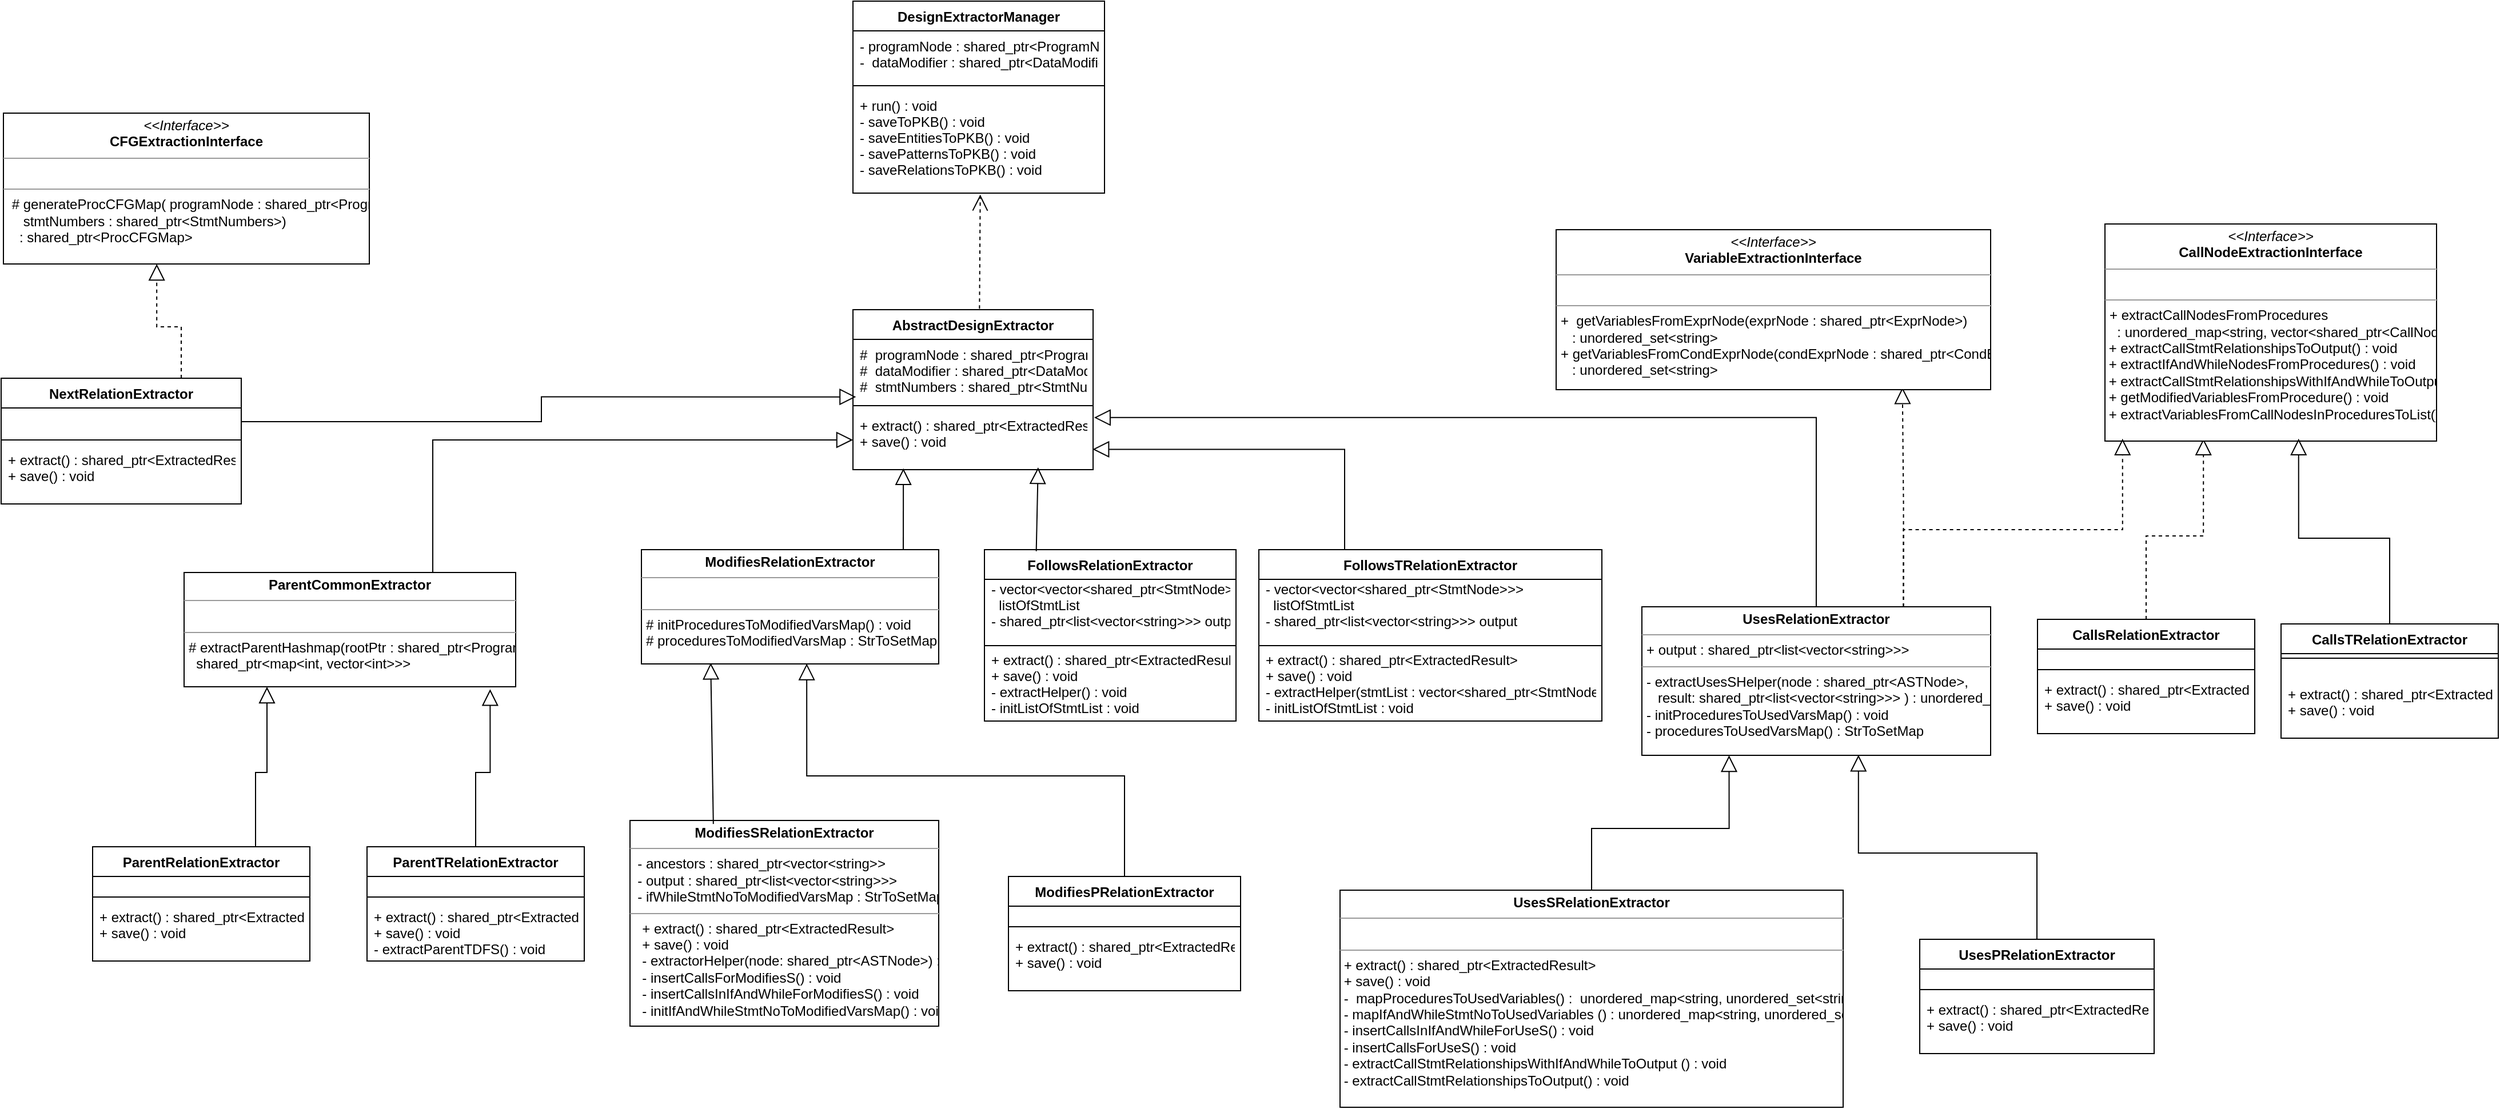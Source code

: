 <mxfile version="20.5.1" type="github">
  <diagram id="RCf9d5CUsMZ9T4uLRsl_" name="Page-1">
    <mxGraphModel dx="2426" dy="885" grid="0" gridSize="10" guides="1" tooltips="1" connect="1" arrows="1" fold="1" page="1" pageScale="1" pageWidth="2339" pageHeight="3300" math="0" shadow="0">
      <root>
        <mxCell id="0" />
        <mxCell id="1" parent="0" />
        <mxCell id="GKFBhkDiTDTHRFN160G9-5" value="DesignExtractorManager&#xa;" style="swimlane;fontStyle=1;align=center;verticalAlign=top;childLayout=stackLayout;horizontal=1;startSize=26;horizontalStack=0;resizeParent=1;resizeParentMax=0;resizeLast=0;collapsible=1;marginBottom=0;" parent="1" vertex="1">
          <mxGeometry x="855" y="140" width="220" height="168" as="geometry" />
        </mxCell>
        <mxCell id="GKFBhkDiTDTHRFN160G9-6" value="- programNode : shared_ptr&lt;ProgramNode&gt;&#xa;-  dataModifier : shared_ptr&lt;DataModifier&gt;" style="text;strokeColor=none;fillColor=none;align=left;verticalAlign=top;spacingLeft=4;spacingRight=4;overflow=hidden;rotatable=0;points=[[0,0.5],[1,0.5]];portConstraint=eastwest;" parent="GKFBhkDiTDTHRFN160G9-5" vertex="1">
          <mxGeometry y="26" width="220" height="44" as="geometry" />
        </mxCell>
        <mxCell id="GKFBhkDiTDTHRFN160G9-7" value="" style="line;strokeWidth=1;fillColor=none;align=left;verticalAlign=middle;spacingTop=-1;spacingLeft=3;spacingRight=3;rotatable=0;labelPosition=right;points=[];portConstraint=eastwest;strokeColor=inherit;" parent="GKFBhkDiTDTHRFN160G9-5" vertex="1">
          <mxGeometry y="70" width="220" height="8" as="geometry" />
        </mxCell>
        <mxCell id="GKFBhkDiTDTHRFN160G9-8" value="+ run() : void&#xa;- saveToPKB() : void&#xa;- saveEntitiesToPKB() : void&#xa;- savePatternsToPKB() : void&#xa;- saveRelationsToPKB() : void&#xa;" style="text;strokeColor=none;fillColor=none;align=left;verticalAlign=top;spacingLeft=4;spacingRight=4;overflow=hidden;rotatable=0;points=[[0,0.5],[1,0.5]];portConstraint=eastwest;" parent="GKFBhkDiTDTHRFN160G9-5" vertex="1">
          <mxGeometry y="78" width="220" height="90" as="geometry" />
        </mxCell>
        <mxCell id="GKFBhkDiTDTHRFN160G9-9" value="AbstractDesignExtractor" style="swimlane;fontStyle=1;align=center;verticalAlign=top;childLayout=stackLayout;horizontal=1;startSize=26;horizontalStack=0;resizeParent=1;resizeParentMax=0;resizeLast=0;collapsible=1;marginBottom=0;" parent="1" vertex="1">
          <mxGeometry x="855" y="410" width="210" height="140" as="geometry" />
        </mxCell>
        <mxCell id="GKFBhkDiTDTHRFN160G9-10" value="#  programNode : shared_ptr&lt;ProgramNode&gt;&#xa;#  dataModifier : shared_ptr&lt;DataModifier&gt;&#xa;#  stmtNumbers : shared_ptr&lt;StmtNumbers&gt;&#xa;&#xa; " style="text;strokeColor=none;fillColor=none;align=left;verticalAlign=top;spacingLeft=4;spacingRight=4;overflow=hidden;rotatable=0;points=[[0,0.5],[1,0.5]];portConstraint=eastwest;" parent="GKFBhkDiTDTHRFN160G9-9" vertex="1">
          <mxGeometry y="26" width="210" height="54" as="geometry" />
        </mxCell>
        <mxCell id="GKFBhkDiTDTHRFN160G9-11" value="" style="line;strokeWidth=1;fillColor=none;align=left;verticalAlign=middle;spacingTop=-1;spacingLeft=3;spacingRight=3;rotatable=0;labelPosition=right;points=[];portConstraint=eastwest;strokeColor=inherit;" parent="GKFBhkDiTDTHRFN160G9-9" vertex="1">
          <mxGeometry y="80" width="210" height="8" as="geometry" />
        </mxCell>
        <mxCell id="GKFBhkDiTDTHRFN160G9-12" value="+ extract() : shared_ptr&lt;ExtractedResult&gt;&#xa;+ save() : void&#xa;" style="text;strokeColor=none;fillColor=none;align=left;verticalAlign=top;spacingLeft=4;spacingRight=4;overflow=hidden;rotatable=0;points=[[0,0.5],[1,0.5]];portConstraint=eastwest;" parent="GKFBhkDiTDTHRFN160G9-9" vertex="1">
          <mxGeometry y="88" width="210" height="52" as="geometry" />
        </mxCell>
        <mxCell id="SkPulRb8pB89vCI3LF6e-110" style="edgeStyle=orthogonalEdgeStyle;rounded=0;orthogonalLoop=1;jettySize=auto;html=1;exitX=0.5;exitY=0;exitDx=0;exitDy=0;entryX=0.297;entryY=0.989;entryDx=0;entryDy=0;entryPerimeter=0;strokeWidth=1;endArrow=block;endFill=0;endSize=12;dashed=1;" edge="1" parent="1" source="GKFBhkDiTDTHRFN160G9-13" target="GKFBhkDiTDTHRFN160G9-18">
          <mxGeometry relative="1" as="geometry" />
        </mxCell>
        <mxCell id="GKFBhkDiTDTHRFN160G9-13" value="CallsRelationExtractor" style="swimlane;fontStyle=1;align=center;verticalAlign=top;childLayout=stackLayout;horizontal=1;startSize=26;horizontalStack=0;resizeParent=1;resizeParentMax=0;resizeLast=0;collapsible=1;marginBottom=0;" parent="1" vertex="1">
          <mxGeometry x="1891" y="681" width="190" height="100" as="geometry" />
        </mxCell>
        <mxCell id="GKFBhkDiTDTHRFN160G9-14" value="&#xa; " style="text;strokeColor=none;fillColor=none;align=left;verticalAlign=top;spacingLeft=4;spacingRight=4;overflow=hidden;rotatable=0;points=[[0,0.5],[1,0.5]];portConstraint=eastwest;" parent="GKFBhkDiTDTHRFN160G9-13" vertex="1">
          <mxGeometry y="26" width="190" height="14" as="geometry" />
        </mxCell>
        <mxCell id="GKFBhkDiTDTHRFN160G9-15" value="" style="line;strokeWidth=1;fillColor=none;align=left;verticalAlign=middle;spacingTop=-1;spacingLeft=3;spacingRight=3;rotatable=0;labelPosition=right;points=[];portConstraint=eastwest;strokeColor=inherit;" parent="GKFBhkDiTDTHRFN160G9-13" vertex="1">
          <mxGeometry y="40" width="190" height="8" as="geometry" />
        </mxCell>
        <mxCell id="GKFBhkDiTDTHRFN160G9-16" value="+ extract() : shared_ptr&lt;ExtractedResult&gt;&#xa;+ save() : void" style="text;strokeColor=none;fillColor=none;align=left;verticalAlign=top;spacingLeft=4;spacingRight=4;overflow=hidden;rotatable=0;points=[[0,0.5],[1,0.5]];portConstraint=eastwest;" parent="GKFBhkDiTDTHRFN160G9-13" vertex="1">
          <mxGeometry y="48" width="190" height="52" as="geometry" />
        </mxCell>
        <mxCell id="GKFBhkDiTDTHRFN160G9-18" value="&lt;p style=&quot;margin:0px;margin-top:4px;text-align:center;&quot;&gt;&lt;i&gt;&amp;lt;&amp;lt;Interface&amp;gt;&amp;gt;&lt;/i&gt;&lt;br&gt;&lt;b&gt;CallNodeExtractionInterface&lt;/b&gt;&lt;br&gt;&lt;/p&gt;&lt;hr size=&quot;1&quot;&gt;&lt;p style=&quot;margin:0px;margin-left:4px;&quot;&gt;&lt;br&gt;&lt;/p&gt;&lt;hr size=&quot;1&quot;&gt;&lt;p style=&quot;margin:0px;margin-left:4px;&quot;&gt;+ extractCallNodesFromProcedures &lt;br&gt;&lt;/p&gt;&lt;p style=&quot;margin:0px;margin-left:4px;&quot;&gt;&amp;nbsp; : unordered_map&amp;lt;string, vector&amp;lt;shared_ptr&amp;lt;CallNode&amp;gt;&amp;gt;&amp;gt;&lt;br&gt;&lt;/p&gt;&lt;div&gt;&amp;nbsp;+ extractCallStmtRelationshipsToOutput() : void&lt;br&gt;&lt;/div&gt;&lt;div&gt;&amp;nbsp;+ extractIfAndWhileNodesFromProcedures() : void &lt;/div&gt;&lt;div&gt;&amp;nbsp;+ extractCallStmtRelationshipsWithIfAndWhileToOutput() : void&lt;/div&gt;&lt;div&gt;&amp;nbsp;+ getModifiedVariablesFromProcedure() : void&lt;/div&gt;&lt;div&gt;&amp;nbsp;+ extractVariablesFromCallNodesInProceduresToList() : void&lt;/div&gt;" style="verticalAlign=top;align=left;overflow=fill;fontSize=12;fontFamily=Helvetica;html=1;" parent="1" vertex="1">
          <mxGeometry x="1950" y="335" width="290" height="190" as="geometry" />
        </mxCell>
        <mxCell id="SkPulRb8pB89vCI3LF6e-111" style="edgeStyle=orthogonalEdgeStyle;rounded=0;orthogonalLoop=1;jettySize=auto;html=1;exitX=0.5;exitY=0;exitDx=0;exitDy=0;entryX=0.584;entryY=0.989;entryDx=0;entryDy=0;entryPerimeter=0;strokeWidth=1;endArrow=block;endFill=0;endSize=12;" edge="1" parent="1" source="GKFBhkDiTDTHRFN160G9-21" target="GKFBhkDiTDTHRFN160G9-18">
          <mxGeometry relative="1" as="geometry" />
        </mxCell>
        <mxCell id="GKFBhkDiTDTHRFN160G9-21" value="CallsTRelationExtractor" style="swimlane;fontStyle=1;align=center;verticalAlign=top;childLayout=stackLayout;horizontal=1;startSize=26;horizontalStack=0;resizeParent=1;resizeParentMax=0;resizeLast=0;collapsible=1;marginBottom=0;" parent="1" vertex="1">
          <mxGeometry x="2104" y="685" width="190" height="100" as="geometry" />
        </mxCell>
        <mxCell id="GKFBhkDiTDTHRFN160G9-23" value="" style="line;strokeWidth=1;fillColor=none;align=left;verticalAlign=middle;spacingTop=-1;spacingLeft=3;spacingRight=3;rotatable=0;labelPosition=right;points=[];portConstraint=eastwest;strokeColor=inherit;" parent="GKFBhkDiTDTHRFN160G9-21" vertex="1">
          <mxGeometry y="26" width="190" height="8" as="geometry" />
        </mxCell>
        <mxCell id="GKFBhkDiTDTHRFN160G9-22" value="&#xa; " style="text;strokeColor=none;fillColor=none;align=left;verticalAlign=top;spacingLeft=4;spacingRight=4;overflow=hidden;rotatable=0;points=[[0,0.5],[1,0.5]];portConstraint=eastwest;" parent="GKFBhkDiTDTHRFN160G9-21" vertex="1">
          <mxGeometry y="34" width="190" height="14" as="geometry" />
        </mxCell>
        <mxCell id="GKFBhkDiTDTHRFN160G9-24" value="+ extract() : shared_ptr&lt;ExtractedResult&gt;&#xa;+ save() : void" style="text;strokeColor=none;fillColor=none;align=left;verticalAlign=top;spacingLeft=4;spacingRight=4;overflow=hidden;rotatable=0;points=[[0,0.5],[1,0.5]];portConstraint=eastwest;" parent="GKFBhkDiTDTHRFN160G9-21" vertex="1">
          <mxGeometry y="48" width="190" height="52" as="geometry" />
        </mxCell>
        <mxCell id="GKFBhkDiTDTHRFN160G9-26" value="FollowsRelationExtractor" style="swimlane;fontStyle=1;align=center;verticalAlign=top;childLayout=stackLayout;horizontal=1;startSize=26;horizontalStack=0;resizeParent=1;resizeParentMax=0;resizeLast=0;collapsible=1;marginBottom=0;" parent="1" vertex="1">
          <mxGeometry x="970" y="620" width="220" height="150" as="geometry">
            <mxRectangle x="960" y="300" width="160" height="30" as="alternateBounds" />
          </mxGeometry>
        </mxCell>
        <mxCell id="GKFBhkDiTDTHRFN160G9-27" value="- vector&lt;vector&lt;shared_ptr&lt;StmtNode&gt;&gt;&gt; &#xa;  listOfStmtList &#xa;- shared_ptr&lt;list&lt;vector&lt;string&gt;&gt;&gt; output&#xa;&#xa;&#xa;" style="text;strokeColor=none;fillColor=none;align=left;verticalAlign=middle;spacingLeft=4;spacingRight=4;overflow=hidden;rotatable=0;points=[[0,0.5],[1,0.5]];portConstraint=eastwest;" parent="GKFBhkDiTDTHRFN160G9-26" vertex="1">
          <mxGeometry y="26" width="220" height="54" as="geometry" />
        </mxCell>
        <mxCell id="GKFBhkDiTDTHRFN160G9-28" value="" style="line;strokeWidth=1;fillColor=none;align=left;verticalAlign=middle;spacingTop=-1;spacingLeft=3;spacingRight=3;rotatable=0;labelPosition=right;points=[];portConstraint=eastwest;strokeColor=inherit;" parent="GKFBhkDiTDTHRFN160G9-26" vertex="1">
          <mxGeometry y="80" width="220" height="8" as="geometry" />
        </mxCell>
        <mxCell id="GKFBhkDiTDTHRFN160G9-29" value="+ extract() : shared_ptr&lt;ExtractedResult&gt;&#xa;+ save() : void&#xa;- extractHelper() : void&#xa;- initListOfStmtList : void&#xa;&#xa;" style="text;strokeColor=none;fillColor=none;align=left;verticalAlign=middle;spacingLeft=4;spacingRight=4;overflow=hidden;rotatable=0;points=[[0,0.5],[1,0.5]];portConstraint=eastwest;" parent="GKFBhkDiTDTHRFN160G9-26" vertex="1">
          <mxGeometry y="88" width="220" height="62" as="geometry" />
        </mxCell>
        <mxCell id="SkPulRb8pB89vCI3LF6e-104" style="edgeStyle=orthogonalEdgeStyle;rounded=0;orthogonalLoop=1;jettySize=auto;html=1;exitX=0.25;exitY=0;exitDx=0;exitDy=0;entryX=0.998;entryY=0.658;entryDx=0;entryDy=0;entryPerimeter=0;strokeWidth=1;endArrow=block;endFill=0;endSize=12;" edge="1" parent="1" source="GKFBhkDiTDTHRFN160G9-38" target="GKFBhkDiTDTHRFN160G9-12">
          <mxGeometry relative="1" as="geometry" />
        </mxCell>
        <mxCell id="GKFBhkDiTDTHRFN160G9-38" value="FollowsTRelationExtractor" style="swimlane;fontStyle=1;align=center;verticalAlign=top;childLayout=stackLayout;horizontal=1;startSize=26;horizontalStack=0;resizeParent=1;resizeParentMax=0;resizeLast=0;collapsible=1;marginBottom=0;" parent="1" vertex="1">
          <mxGeometry x="1210" y="620" width="300" height="150" as="geometry" />
        </mxCell>
        <mxCell id="GKFBhkDiTDTHRFN160G9-39" value="- vector&lt;vector&lt;shared_ptr&lt;StmtNode&gt;&gt;&gt; &#xa;  listOfStmtList &#xa;- shared_ptr&lt;list&lt;vector&lt;string&gt;&gt;&gt; output&#xa;&#xa;&#xa;" style="text;strokeColor=none;fillColor=none;align=left;verticalAlign=middle;spacingLeft=4;spacingRight=4;overflow=hidden;rotatable=0;points=[[0,0.5],[1,0.5]];portConstraint=eastwest;" parent="GKFBhkDiTDTHRFN160G9-38" vertex="1">
          <mxGeometry y="26" width="300" height="54" as="geometry" />
        </mxCell>
        <mxCell id="GKFBhkDiTDTHRFN160G9-40" value="" style="line;strokeWidth=1;fillColor=none;align=left;verticalAlign=middle;spacingTop=-1;spacingLeft=3;spacingRight=3;rotatable=0;labelPosition=right;points=[];portConstraint=eastwest;strokeColor=inherit;" parent="GKFBhkDiTDTHRFN160G9-38" vertex="1">
          <mxGeometry y="80" width="300" height="8" as="geometry" />
        </mxCell>
        <mxCell id="GKFBhkDiTDTHRFN160G9-41" value="+ extract() : shared_ptr&lt;ExtractedResult&gt;&#xa;+ save() : void&#xa;- extractHelper(stmtList : vector&lt;shared_ptr&lt;StmtNode&gt;&gt;) : void&#xa;- initListOfStmtList : void&#xa;&#xa;" style="text;strokeColor=none;fillColor=none;align=left;verticalAlign=middle;spacingLeft=4;spacingRight=4;overflow=hidden;rotatable=0;points=[[0,0.5],[1,0.5]];portConstraint=eastwest;" parent="GKFBhkDiTDTHRFN160G9-38" vertex="1">
          <mxGeometry y="88" width="300" height="62" as="geometry" />
        </mxCell>
        <mxCell id="SkPulRb8pB89vCI3LF6e-7" value="&lt;p style=&quot;margin:0px;margin-top:4px;text-align:center;&quot;&gt;&lt;b&gt;ModifiesSRelationExtractor&lt;/b&gt;&lt;br&gt;&lt;/p&gt;&lt;hr size=&quot;1&quot;&gt;&amp;nbsp; - ancestors : shared_ptr&amp;lt;vector&amp;lt;string&amp;gt;&amp;gt; &lt;br&gt;&amp;nbsp; - output : shared_ptr&amp;lt;list&amp;lt;vector&amp;lt;string&amp;gt;&amp;gt;&amp;gt; &lt;br&gt;&amp;nbsp; - ifWhileStmtNoToModifiedVarsMap : StrToSetMap &lt;hr size=&quot;1&quot;&gt;&lt;p style=&quot;margin:0px;margin-left:4px;&quot;&gt;&amp;nbsp; + extract() : shared_ptr&amp;lt;ExtractedResult&amp;gt;&lt;br&gt;&amp;nbsp; + save() : void&lt;/p&gt;&lt;p style=&quot;margin:0px;margin-left:4px;&quot;&gt;&amp;nbsp; - extractorHelper(node: shared_ptr&amp;lt;ASTNode&amp;gt;) : void&lt;br&gt;&amp;nbsp; - insertCallsForModifiesS() : void&lt;br&gt;&amp;nbsp; - insertCallsInIfAndWhileForModifiesS() : void&lt;br&gt;&lt;/p&gt;&lt;p style=&quot;margin:0px;margin-left:4px;&quot;&gt;&amp;nbsp; - initIfAndWhileStmtNoToModifiedVarsMap() : void&lt;br&gt;&lt;/p&gt;&lt;p style=&quot;margin:0px;margin-left:4px;&quot;&gt;&lt;br&gt;&lt;/p&gt;" style="verticalAlign=top;align=left;overflow=fill;fontSize=12;fontFamily=Helvetica;html=1;" vertex="1" parent="1">
          <mxGeometry x="660" y="857" width="270" height="180" as="geometry" />
        </mxCell>
        <mxCell id="SkPulRb8pB89vCI3LF6e-114" style="edgeStyle=orthogonalEdgeStyle;rounded=0;orthogonalLoop=1;jettySize=auto;html=1;exitX=0.5;exitY=0;exitDx=0;exitDy=0;entryX=0.556;entryY=0.997;entryDx=0;entryDy=0;entryPerimeter=0;strokeWidth=1;endArrow=block;endFill=0;endSize=12;" edge="1" parent="1" source="SkPulRb8pB89vCI3LF6e-8" target="SkPulRb8pB89vCI3LF6e-73">
          <mxGeometry relative="1" as="geometry" />
        </mxCell>
        <mxCell id="SkPulRb8pB89vCI3LF6e-8" value="ModifiesPRelationExtractor" style="swimlane;fontStyle=1;align=center;verticalAlign=top;childLayout=stackLayout;horizontal=1;startSize=26;horizontalStack=0;resizeParent=1;resizeParentMax=0;resizeLast=0;collapsible=1;marginBottom=0;" vertex="1" parent="1">
          <mxGeometry x="991" y="906" width="203" height="100" as="geometry" />
        </mxCell>
        <mxCell id="SkPulRb8pB89vCI3LF6e-9" value="&#xa; " style="text;strokeColor=none;fillColor=none;align=left;verticalAlign=top;spacingLeft=4;spacingRight=4;overflow=hidden;rotatable=0;points=[[0,0.5],[1,0.5]];portConstraint=eastwest;" vertex="1" parent="SkPulRb8pB89vCI3LF6e-8">
          <mxGeometry y="26" width="203" height="14" as="geometry" />
        </mxCell>
        <mxCell id="SkPulRb8pB89vCI3LF6e-10" value="" style="line;strokeWidth=1;fillColor=none;align=left;verticalAlign=middle;spacingTop=-1;spacingLeft=3;spacingRight=3;rotatable=0;labelPosition=right;points=[];portConstraint=eastwest;strokeColor=inherit;" vertex="1" parent="SkPulRb8pB89vCI3LF6e-8">
          <mxGeometry y="40" width="203" height="8" as="geometry" />
        </mxCell>
        <mxCell id="SkPulRb8pB89vCI3LF6e-11" value="+ extract() : shared_ptr&lt;ExtractedResult&gt;&#xa;+ save() : void" style="text;strokeColor=none;fillColor=none;align=left;verticalAlign=top;spacingLeft=4;spacingRight=4;overflow=hidden;rotatable=0;points=[[0,0.5],[1,0.5]];portConstraint=eastwest;" vertex="1" parent="SkPulRb8pB89vCI3LF6e-8">
          <mxGeometry y="48" width="203" height="52" as="geometry" />
        </mxCell>
        <mxCell id="SkPulRb8pB89vCI3LF6e-120" style="edgeStyle=orthogonalEdgeStyle;rounded=0;orthogonalLoop=1;jettySize=auto;html=1;exitX=0.75;exitY=0;exitDx=0;exitDy=0;entryX=0.25;entryY=1;entryDx=0;entryDy=0;strokeWidth=1;endArrow=block;endFill=0;endSize=12;" edge="1" parent="1" source="SkPulRb8pB89vCI3LF6e-12" target="SkPulRb8pB89vCI3LF6e-39">
          <mxGeometry relative="1" as="geometry" />
        </mxCell>
        <mxCell id="SkPulRb8pB89vCI3LF6e-12" value="ParentRelationExtractor" style="swimlane;fontStyle=1;align=center;verticalAlign=top;childLayout=stackLayout;horizontal=1;startSize=26;horizontalStack=0;resizeParent=1;resizeParentMax=0;resizeLast=0;collapsible=1;marginBottom=0;" vertex="1" parent="1">
          <mxGeometry x="190" y="880" width="190" height="100" as="geometry" />
        </mxCell>
        <mxCell id="SkPulRb8pB89vCI3LF6e-13" value="&#xa; " style="text;strokeColor=none;fillColor=none;align=left;verticalAlign=top;spacingLeft=4;spacingRight=4;overflow=hidden;rotatable=0;points=[[0,0.5],[1,0.5]];portConstraint=eastwest;" vertex="1" parent="SkPulRb8pB89vCI3LF6e-12">
          <mxGeometry y="26" width="190" height="14" as="geometry" />
        </mxCell>
        <mxCell id="SkPulRb8pB89vCI3LF6e-14" value="" style="line;strokeWidth=1;fillColor=none;align=left;verticalAlign=middle;spacingTop=-1;spacingLeft=3;spacingRight=3;rotatable=0;labelPosition=right;points=[];portConstraint=eastwest;strokeColor=inherit;" vertex="1" parent="SkPulRb8pB89vCI3LF6e-12">
          <mxGeometry y="40" width="190" height="8" as="geometry" />
        </mxCell>
        <mxCell id="SkPulRb8pB89vCI3LF6e-15" value="+ extract() : shared_ptr&lt;ExtractedResult&gt;&#xa;+ save() : void" style="text;strokeColor=none;fillColor=none;align=left;verticalAlign=top;spacingLeft=4;spacingRight=4;overflow=hidden;rotatable=0;points=[[0,0.5],[1,0.5]];portConstraint=eastwest;" vertex="1" parent="SkPulRb8pB89vCI3LF6e-12">
          <mxGeometry y="48" width="190" height="52" as="geometry" />
        </mxCell>
        <mxCell id="SkPulRb8pB89vCI3LF6e-119" style="edgeStyle=orthogonalEdgeStyle;rounded=0;orthogonalLoop=1;jettySize=auto;html=1;exitX=0.5;exitY=0;exitDx=0;exitDy=0;entryX=0.923;entryY=1.021;entryDx=0;entryDy=0;entryPerimeter=0;strokeWidth=1;endArrow=block;endFill=0;endSize=12;" edge="1" parent="1" source="SkPulRb8pB89vCI3LF6e-16" target="SkPulRb8pB89vCI3LF6e-39">
          <mxGeometry relative="1" as="geometry" />
        </mxCell>
        <mxCell id="SkPulRb8pB89vCI3LF6e-16" value="ParentTRelationExtractor" style="swimlane;fontStyle=1;align=center;verticalAlign=top;childLayout=stackLayout;horizontal=1;startSize=26;horizontalStack=0;resizeParent=1;resizeParentMax=0;resizeLast=0;collapsible=1;marginBottom=0;" vertex="1" parent="1">
          <mxGeometry x="430" y="880" width="190" height="100" as="geometry" />
        </mxCell>
        <mxCell id="SkPulRb8pB89vCI3LF6e-17" value="&#xa; " style="text;strokeColor=none;fillColor=none;align=left;verticalAlign=top;spacingLeft=4;spacingRight=4;overflow=hidden;rotatable=0;points=[[0,0.5],[1,0.5]];portConstraint=eastwest;" vertex="1" parent="SkPulRb8pB89vCI3LF6e-16">
          <mxGeometry y="26" width="190" height="14" as="geometry" />
        </mxCell>
        <mxCell id="SkPulRb8pB89vCI3LF6e-18" value="" style="line;strokeWidth=1;fillColor=none;align=left;verticalAlign=middle;spacingTop=-1;spacingLeft=3;spacingRight=3;rotatable=0;labelPosition=right;points=[];portConstraint=eastwest;strokeColor=inherit;" vertex="1" parent="SkPulRb8pB89vCI3LF6e-16">
          <mxGeometry y="40" width="190" height="8" as="geometry" />
        </mxCell>
        <mxCell id="SkPulRb8pB89vCI3LF6e-19" value="+ extract() : shared_ptr&lt;ExtractedResult&gt;&#xa;+ save() : void&#xa;- extractParentTDFS() : void&#xa;" style="text;strokeColor=none;fillColor=none;align=left;verticalAlign=top;spacingLeft=4;spacingRight=4;overflow=hidden;rotatable=0;points=[[0,0.5],[1,0.5]];portConstraint=eastwest;" vertex="1" parent="SkPulRb8pB89vCI3LF6e-16">
          <mxGeometry y="48" width="190" height="52" as="geometry" />
        </mxCell>
        <mxCell id="SkPulRb8pB89vCI3LF6e-96" style="edgeStyle=orthogonalEdgeStyle;rounded=0;orthogonalLoop=1;jettySize=auto;html=1;exitX=0.5;exitY=0;exitDx=0;exitDy=0;entryX=1.004;entryY=0.123;entryDx=0;entryDy=0;entryPerimeter=0;endArrow=block;endFill=0;strokeWidth=1;endSize=12;" edge="1" parent="1" source="SkPulRb8pB89vCI3LF6e-20" target="GKFBhkDiTDTHRFN160G9-12">
          <mxGeometry relative="1" as="geometry">
            <Array as="points">
              <mxPoint x="1697" y="504" />
            </Array>
          </mxGeometry>
        </mxCell>
        <mxCell id="SkPulRb8pB89vCI3LF6e-97" style="edgeStyle=orthogonalEdgeStyle;rounded=0;orthogonalLoop=1;jettySize=auto;html=1;exitX=0.75;exitY=0;exitDx=0;exitDy=0;entryX=0.797;entryY=0.986;entryDx=0;entryDy=0;entryPerimeter=0;strokeWidth=1;endArrow=block;endFill=0;endSize=12;dashed=1;" edge="1" parent="1" source="SkPulRb8pB89vCI3LF6e-20" target="SkPulRb8pB89vCI3LF6e-32">
          <mxGeometry relative="1" as="geometry" />
        </mxCell>
        <mxCell id="SkPulRb8pB89vCI3LF6e-98" style="edgeStyle=orthogonalEdgeStyle;rounded=0;orthogonalLoop=1;jettySize=auto;html=1;exitX=0.75;exitY=0;exitDx=0;exitDy=0;entryX=0.053;entryY=0.989;entryDx=0;entryDy=0;entryPerimeter=0;dashed=1;strokeWidth=1;endArrow=block;endFill=0;endSize=12;" edge="1" parent="1" source="SkPulRb8pB89vCI3LF6e-20" target="GKFBhkDiTDTHRFN160G9-18">
          <mxGeometry relative="1" as="geometry" />
        </mxCell>
        <mxCell id="SkPulRb8pB89vCI3LF6e-20" value="&lt;p style=&quot;margin:0px;margin-top:4px;text-align:center;&quot;&gt;&lt;b&gt;UsesRelationExtractor&lt;/b&gt;&lt;br&gt;&lt;/p&gt;&lt;hr size=&quot;1&quot;&gt;&lt;p style=&quot;margin:0px;margin-left:4px;&quot;&gt;+ output : shared_ptr&amp;lt;list&amp;lt;vector&amp;lt;string&amp;gt;&amp;gt;&amp;gt;&lt;/p&gt;&lt;hr size=&quot;1&quot;&gt;&lt;p style=&quot;margin:0px;margin-left:4px;&quot;&gt;- extractUsesSHelper(node : shared_ptr&amp;lt;ASTNode&amp;gt;,&lt;/p&gt;&lt;p style=&quot;margin:0px;margin-left:4px;&quot;&gt;&amp;nbsp;&amp;nbsp; result: shared_ptr&amp;lt;list&amp;lt;vector&amp;lt;string&amp;gt;&amp;gt;&amp;gt;  ) : unordered_set&amp;lt;string&amp;gt;&lt;/p&gt;&lt;p style=&quot;margin:0px;margin-left:4px;&quot;&gt;- initProceduresToUsedVarsMap() : void&lt;br&gt;- proceduresToUsedVarsMap() : StrToSetMap &lt;/p&gt;" style="verticalAlign=top;align=left;overflow=fill;fontSize=12;fontFamily=Helvetica;html=1;" vertex="1" parent="1">
          <mxGeometry x="1545" y="670" width="305" height="130" as="geometry" />
        </mxCell>
        <mxCell id="SkPulRb8pB89vCI3LF6e-121" style="edgeStyle=orthogonalEdgeStyle;rounded=0;orthogonalLoop=1;jettySize=auto;html=1;exitX=0.5;exitY=0;exitDx=0;exitDy=0;entryX=0.25;entryY=1;entryDx=0;entryDy=0;strokeWidth=1;endArrow=block;endFill=0;endSize=12;" edge="1" parent="1" source="SkPulRb8pB89vCI3LF6e-23" target="SkPulRb8pB89vCI3LF6e-20">
          <mxGeometry relative="1" as="geometry" />
        </mxCell>
        <mxCell id="SkPulRb8pB89vCI3LF6e-23" value="&lt;p style=&quot;margin:0px;margin-top:4px;text-align:center;&quot;&gt;&lt;b&gt;UsesSRelationExtractor&lt;/b&gt;&lt;br&gt;&lt;/p&gt;&lt;hr size=&quot;1&quot;&gt;&lt;br&gt;&lt;hr size=&quot;1&quot;&gt;&lt;div&gt;&amp;nbsp;+ extract() : shared_ptr&amp;lt;ExtractedResult&amp;gt; &lt;br&gt;&amp;nbsp;+ save() : void &lt;br&gt;&lt;/div&gt;&lt;div&gt;&amp;nbsp;-&amp;nbsp; mapProceduresToUsedVariables() :&amp;nbsp; unordered_map&amp;lt;string, unordered_set&amp;lt;string&amp;gt;&amp;gt; &lt;/div&gt;&lt;div&gt;&amp;nbsp;- mapIfAndWhileStmtNoToUsedVariables () : unordered_map&amp;lt;string, unordered_set&amp;lt;string&amp;gt;&amp;gt;&lt;/div&gt;&lt;div&gt;&amp;nbsp;- insertCallsInIfAndWhileForUseS() : void&lt;br&gt;&lt;/div&gt;&lt;div&gt;&amp;nbsp;- insertCallsForUseS() : void&lt;br&gt;&lt;/div&gt;&lt;div&gt;&amp;nbsp;- extractCallStmtRelationshipsWithIfAndWhileToOutput () : void&lt;br&gt;&lt;/div&gt;&lt;div&gt;&amp;nbsp;- extractCallStmtRelationshipsToOutput() : void&lt;br&gt;&lt;/div&gt;&lt;div&gt;&lt;br&gt;&lt;/div&gt;&lt;div&gt;&lt;br&gt;&lt;/div&gt;&amp;nbsp;" style="verticalAlign=top;align=left;overflow=fill;fontSize=12;fontFamily=Helvetica;html=1;" vertex="1" parent="1">
          <mxGeometry x="1281" y="918" width="440" height="190" as="geometry" />
        </mxCell>
        <mxCell id="SkPulRb8pB89vCI3LF6e-112" style="edgeStyle=orthogonalEdgeStyle;rounded=0;orthogonalLoop=1;jettySize=auto;html=1;entryX=0.621;entryY=0.997;entryDx=0;entryDy=0;entryPerimeter=0;strokeWidth=1;endArrow=block;endFill=0;endSize=12;exitX=0.5;exitY=0;exitDx=0;exitDy=0;" edge="1" parent="1" source="SkPulRb8pB89vCI3LF6e-122" target="SkPulRb8pB89vCI3LF6e-20">
          <mxGeometry relative="1" as="geometry">
            <mxPoint x="1920" y="981" as="sourcePoint" />
          </mxGeometry>
        </mxCell>
        <mxCell id="SkPulRb8pB89vCI3LF6e-118" style="edgeStyle=orthogonalEdgeStyle;rounded=0;orthogonalLoop=1;jettySize=auto;html=1;exitX=0.75;exitY=0;exitDx=0;exitDy=0;entryX=0.419;entryY=1;entryDx=0;entryDy=0;entryPerimeter=0;strokeWidth=1;endArrow=block;endFill=0;endSize=12;dashed=1;" edge="1" parent="1" source="SkPulRb8pB89vCI3LF6e-28" target="SkPulRb8pB89vCI3LF6e-33">
          <mxGeometry relative="1" as="geometry" />
        </mxCell>
        <mxCell id="SkPulRb8pB89vCI3LF6e-28" value="NextRelationExtractor" style="swimlane;fontStyle=1;align=center;verticalAlign=top;childLayout=stackLayout;horizontal=1;startSize=26;horizontalStack=0;resizeParent=1;resizeParentMax=0;resizeLast=0;collapsible=1;marginBottom=0;" vertex="1" parent="1">
          <mxGeometry x="110" y="470" width="210" height="110" as="geometry" />
        </mxCell>
        <mxCell id="SkPulRb8pB89vCI3LF6e-54" value="     &#xa;&#xa;&#xa;" style="text;strokeColor=none;fillColor=none;align=left;verticalAlign=middle;spacingLeft=4;spacingRight=4;overflow=hidden;rotatable=0;points=[[0,0.5],[1,0.5]];portConstraint=eastwest;" vertex="1" parent="SkPulRb8pB89vCI3LF6e-28">
          <mxGeometry y="26" width="210" height="24" as="geometry" />
        </mxCell>
        <mxCell id="SkPulRb8pB89vCI3LF6e-30" value="" style="line;strokeWidth=1;fillColor=none;align=left;verticalAlign=middle;spacingTop=-1;spacingLeft=3;spacingRight=3;rotatable=0;labelPosition=right;points=[];portConstraint=eastwest;strokeColor=inherit;" vertex="1" parent="SkPulRb8pB89vCI3LF6e-28">
          <mxGeometry y="50" width="210" height="8" as="geometry" />
        </mxCell>
        <mxCell id="SkPulRb8pB89vCI3LF6e-31" value="+ extract() : shared_ptr&lt;ExtractedResult&gt;&#xa;+ save() : void" style="text;strokeColor=none;fillColor=none;align=left;verticalAlign=top;spacingLeft=4;spacingRight=4;overflow=hidden;rotatable=0;points=[[0,0.5],[1,0.5]];portConstraint=eastwest;" vertex="1" parent="SkPulRb8pB89vCI3LF6e-28">
          <mxGeometry y="58" width="210" height="52" as="geometry" />
        </mxCell>
        <mxCell id="SkPulRb8pB89vCI3LF6e-32" value="&lt;p style=&quot;margin:0px;margin-top:4px;text-align:center;&quot;&gt;&lt;i&gt;&amp;lt;&amp;lt;Interface&amp;gt;&amp;gt;&lt;/i&gt;&lt;br&gt;&lt;b&gt;VariableExtractionInterface&lt;/b&gt;&lt;br&gt;&lt;/p&gt;&lt;hr size=&quot;1&quot;&gt;&lt;p style=&quot;margin:0px;margin-left:4px;&quot;&gt;&lt;br&gt;&lt;/p&gt;&lt;hr size=&quot;1&quot;&gt;&lt;p style=&quot;margin:0px;margin-left:4px;&quot;&gt;+&amp;nbsp; getVariablesFromExprNode(exprNode : shared_ptr&amp;lt;ExprNode&amp;gt;) &lt;br&gt;&lt;/p&gt;&lt;p style=&quot;margin:0px;margin-left:4px;&quot;&gt;&amp;nbsp;&amp;nbsp; : unordered_set&amp;lt;string&amp;gt;&lt;/p&gt;&lt;p style=&quot;margin:0px;margin-left:4px;&quot;&gt;+ getVariablesFromCondExprNode(condExprNode : shared_ptr&amp;lt;CondExprNode&amp;gt;) &lt;br&gt;&lt;/p&gt;&lt;p style=&quot;margin:0px;margin-left:4px;&quot;&gt;&amp;nbsp;&amp;nbsp; : unordered_set&amp;lt;string&amp;gt; &lt;/p&gt;" style="verticalAlign=top;align=left;overflow=fill;fontSize=12;fontFamily=Helvetica;html=1;" vertex="1" parent="1">
          <mxGeometry x="1470" y="340" width="380" height="140" as="geometry" />
        </mxCell>
        <mxCell id="SkPulRb8pB89vCI3LF6e-33" value="&lt;p style=&quot;margin:0px;margin-top:4px;text-align:center;&quot;&gt;&lt;i&gt;&amp;lt;&amp;lt;Interface&amp;gt;&amp;gt;&lt;/i&gt;&lt;br&gt;&lt;b&gt;CFGExtractionInterface&lt;/b&gt;&lt;br&gt;&lt;/p&gt;&lt;hr size=&quot;1&quot;&gt;&lt;p style=&quot;margin:0px;margin-left:4px;&quot;&gt;&lt;br&gt;&lt;/p&gt;&lt;hr size=&quot;1&quot;&gt;&lt;p style=&quot;margin:0px;margin-left:4px;&quot;&gt;&amp;nbsp;# generateProcCFGMap( programNode : shared_ptr&amp;lt;ProgramNode&amp;gt; , &lt;br&gt;&lt;/p&gt;&lt;p style=&quot;margin:0px;margin-left:4px;&quot;&gt;&amp;nbsp;&amp;nbsp;&amp;nbsp; stmtNumbers : shared_ptr&amp;lt;StmtNumbers&amp;gt;) &lt;br&gt;&lt;/p&gt;&lt;p style=&quot;margin:0px;margin-left:4px;&quot;&gt;&amp;nbsp;&amp;nbsp; : shared_ptr&amp;lt;ProcCFGMap&amp;gt;&lt;/p&gt;" style="verticalAlign=top;align=left;overflow=fill;fontSize=12;fontFamily=Helvetica;html=1;" vertex="1" parent="1">
          <mxGeometry x="112" y="238" width="320" height="132" as="geometry" />
        </mxCell>
        <mxCell id="SkPulRb8pB89vCI3LF6e-115" style="edgeStyle=orthogonalEdgeStyle;rounded=0;orthogonalLoop=1;jettySize=auto;html=1;exitX=0.75;exitY=0;exitDx=0;exitDy=0;entryX=0;entryY=0.5;entryDx=0;entryDy=0;strokeWidth=1;endArrow=block;endFill=0;endSize=12;" edge="1" parent="1" source="SkPulRb8pB89vCI3LF6e-39" target="GKFBhkDiTDTHRFN160G9-12">
          <mxGeometry relative="1" as="geometry" />
        </mxCell>
        <mxCell id="SkPulRb8pB89vCI3LF6e-39" value="&lt;p style=&quot;margin:0px;margin-top:4px;text-align:center;&quot;&gt;&lt;b&gt;ParentCommonExtractor&lt;/b&gt;&lt;/p&gt;&lt;hr size=&quot;1&quot;&gt;&lt;p style=&quot;margin:0px;margin-left:4px;&quot;&gt;&lt;br&gt;&lt;/p&gt;&lt;hr size=&quot;1&quot;&gt;&lt;p style=&quot;margin:0px;margin-left:4px;&quot;&gt;# extractParentHashmap(rootPtr : shared_ptr&amp;lt;ProgramNode&amp;gt;) : &lt;br&gt;&lt;/p&gt;&lt;p style=&quot;margin:0px;margin-left:4px;&quot;&gt;&amp;nbsp; shared_ptr&amp;lt;map&amp;lt;int, vector&amp;lt;int&amp;gt;&amp;gt;&amp;gt; &lt;/p&gt;" style="verticalAlign=top;align=left;overflow=fill;fontSize=12;fontFamily=Helvetica;html=1;" vertex="1" parent="1">
          <mxGeometry x="270" y="640" width="290" height="100" as="geometry" />
        </mxCell>
        <mxCell id="SkPulRb8pB89vCI3LF6e-73" value="&lt;p style=&quot;margin:0px;margin-top:4px;text-align:center;&quot;&gt;&lt;b&gt;ModifiesRelationExtractor&lt;/b&gt;&lt;br&gt;&lt;/p&gt;&lt;hr size=&quot;1&quot;&gt;&lt;br&gt;&lt;hr size=&quot;1&quot;&gt;&lt;p style=&quot;margin:0px;margin-left:4px;&quot;&gt;# initProceduresToModifiedVarsMap() : void &lt;br&gt;# proceduresToModifiedVarsMap : StrToSetMap&lt;/p&gt;" style="verticalAlign=top;align=left;overflow=fill;fontSize=12;fontFamily=Helvetica;html=1;" vertex="1" parent="1">
          <mxGeometry x="670" y="620" width="260" height="100" as="geometry" />
        </mxCell>
        <mxCell id="SkPulRb8pB89vCI3LF6e-25" value="&#xa; " style="text;strokeColor=none;fillColor=none;align=left;verticalAlign=top;spacingLeft=4;spacingRight=4;overflow=hidden;rotatable=0;points=[[0,0.5],[1,0.5]];portConstraint=eastwest;" vertex="1" parent="1">
          <mxGeometry x="950" y="1037" width="190" height="14" as="geometry" />
        </mxCell>
        <mxCell id="SkPulRb8pB89vCI3LF6e-74" value="" style="endArrow=block;endFill=0;endSize=12;html=1;rounded=0;exitX=0.27;exitY=0.017;exitDx=0;exitDy=0;exitPerimeter=0;entryX=0.233;entryY=0.991;entryDx=0;entryDy=0;entryPerimeter=0;" edge="1" parent="1" source="SkPulRb8pB89vCI3LF6e-7" target="SkPulRb8pB89vCI3LF6e-73">
          <mxGeometry width="160" relative="1" as="geometry">
            <mxPoint x="733" y="860" as="sourcePoint" />
            <mxPoint x="733" y="720" as="targetPoint" />
          </mxGeometry>
        </mxCell>
        <mxCell id="SkPulRb8pB89vCI3LF6e-83" value="&lt;div&gt;&lt;br&gt;&lt;/div&gt;&lt;div&gt;&lt;br&gt;&lt;/div&gt;" style="endArrow=open;endSize=12;dashed=1;html=1;rounded=0;entryX=0.506;entryY=1.014;entryDx=0;entryDy=0;entryPerimeter=0;exitX=0.527;exitY=-0.006;exitDx=0;exitDy=0;exitPerimeter=0;" edge="1" parent="1" source="GKFBhkDiTDTHRFN160G9-9" target="GKFBhkDiTDTHRFN160G9-8">
          <mxGeometry x="-0.076" y="-53" width="160" relative="1" as="geometry">
            <mxPoint x="966" y="400" as="sourcePoint" />
            <mxPoint x="1030" y="360" as="targetPoint" />
            <mxPoint as="offset" />
          </mxGeometry>
        </mxCell>
        <mxCell id="SkPulRb8pB89vCI3LF6e-87" value="" style="endArrow=block;endFill=0;endSize=12;html=1;rounded=0;entryX=0.21;entryY=0.978;entryDx=0;entryDy=0;entryPerimeter=0;" edge="1" parent="1" target="GKFBhkDiTDTHRFN160G9-12">
          <mxGeometry width="160" relative="1" as="geometry">
            <mxPoint x="899" y="620" as="sourcePoint" />
            <mxPoint x="900" y="550" as="targetPoint" />
          </mxGeometry>
        </mxCell>
        <mxCell id="SkPulRb8pB89vCI3LF6e-94" value="" style="endArrow=block;endFill=0;endSize=12;html=1;rounded=0;entryX=0.771;entryY=0.962;entryDx=0;entryDy=0;entryPerimeter=0;exitX=0.206;exitY=0.009;exitDx=0;exitDy=0;exitPerimeter=0;" edge="1" parent="1" source="GKFBhkDiTDTHRFN160G9-26" target="GKFBhkDiTDTHRFN160G9-12">
          <mxGeometry width="160" relative="1" as="geometry">
            <mxPoint x="1020" y="620" as="sourcePoint" />
            <mxPoint x="1020.1" y="548.856" as="targetPoint" />
          </mxGeometry>
        </mxCell>
        <mxCell id="SkPulRb8pB89vCI3LF6e-117" style="edgeStyle=orthogonalEdgeStyle;rounded=0;orthogonalLoop=1;jettySize=auto;html=1;exitX=1;exitY=0.5;exitDx=0;exitDy=0;entryX=0.013;entryY=0.932;entryDx=0;entryDy=0;entryPerimeter=0;strokeWidth=1;endArrow=block;endFill=0;endSize=12;" edge="1" parent="1" source="SkPulRb8pB89vCI3LF6e-54" target="GKFBhkDiTDTHRFN160G9-10">
          <mxGeometry relative="1" as="geometry" />
        </mxCell>
        <mxCell id="SkPulRb8pB89vCI3LF6e-122" value="UsesPRelationExtractor" style="swimlane;fontStyle=1;align=center;verticalAlign=top;childLayout=stackLayout;horizontal=1;startSize=26;horizontalStack=0;resizeParent=1;resizeParentMax=0;resizeLast=0;collapsible=1;marginBottom=0;" vertex="1" parent="1">
          <mxGeometry x="1788" y="961" width="205" height="100" as="geometry" />
        </mxCell>
        <mxCell id="SkPulRb8pB89vCI3LF6e-123" value="&#xa; " style="text;strokeColor=none;fillColor=none;align=left;verticalAlign=top;spacingLeft=4;spacingRight=4;overflow=hidden;rotatable=0;points=[[0,0.5],[1,0.5]];portConstraint=eastwest;" vertex="1" parent="SkPulRb8pB89vCI3LF6e-122">
          <mxGeometry y="26" width="205" height="14" as="geometry" />
        </mxCell>
        <mxCell id="SkPulRb8pB89vCI3LF6e-124" value="" style="line;strokeWidth=1;fillColor=none;align=left;verticalAlign=middle;spacingTop=-1;spacingLeft=3;spacingRight=3;rotatable=0;labelPosition=right;points=[];portConstraint=eastwest;strokeColor=inherit;" vertex="1" parent="SkPulRb8pB89vCI3LF6e-122">
          <mxGeometry y="40" width="205" height="8" as="geometry" />
        </mxCell>
        <mxCell id="SkPulRb8pB89vCI3LF6e-125" value="+ extract() : shared_ptr&lt;ExtractedResult&gt;&#xa;+ save() : void" style="text;strokeColor=none;fillColor=none;align=left;verticalAlign=top;spacingLeft=4;spacingRight=4;overflow=hidden;rotatable=0;points=[[0,0.5],[1,0.5]];portConstraint=eastwest;" vertex="1" parent="SkPulRb8pB89vCI3LF6e-122">
          <mxGeometry y="48" width="205" height="52" as="geometry" />
        </mxCell>
      </root>
    </mxGraphModel>
  </diagram>
</mxfile>
